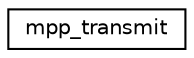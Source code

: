 digraph "Graphical Class Hierarchy"
{
 // INTERACTIVE_SVG=YES
 // LATEX_PDF_SIZE
  edge [fontname="Helvetica",fontsize="10",labelfontname="Helvetica",labelfontsize="10"];
  node [fontname="Helvetica",fontsize="10",shape=record];
  rankdir="LR";
  Node0 [label="mpp_transmit",height=0.2,width=0.4,color="black", fillcolor="white", style="filled",URL="$interfacempp__mod_1_1mpp__transmit.html",tooltip="Basic message-passing call."];
}
